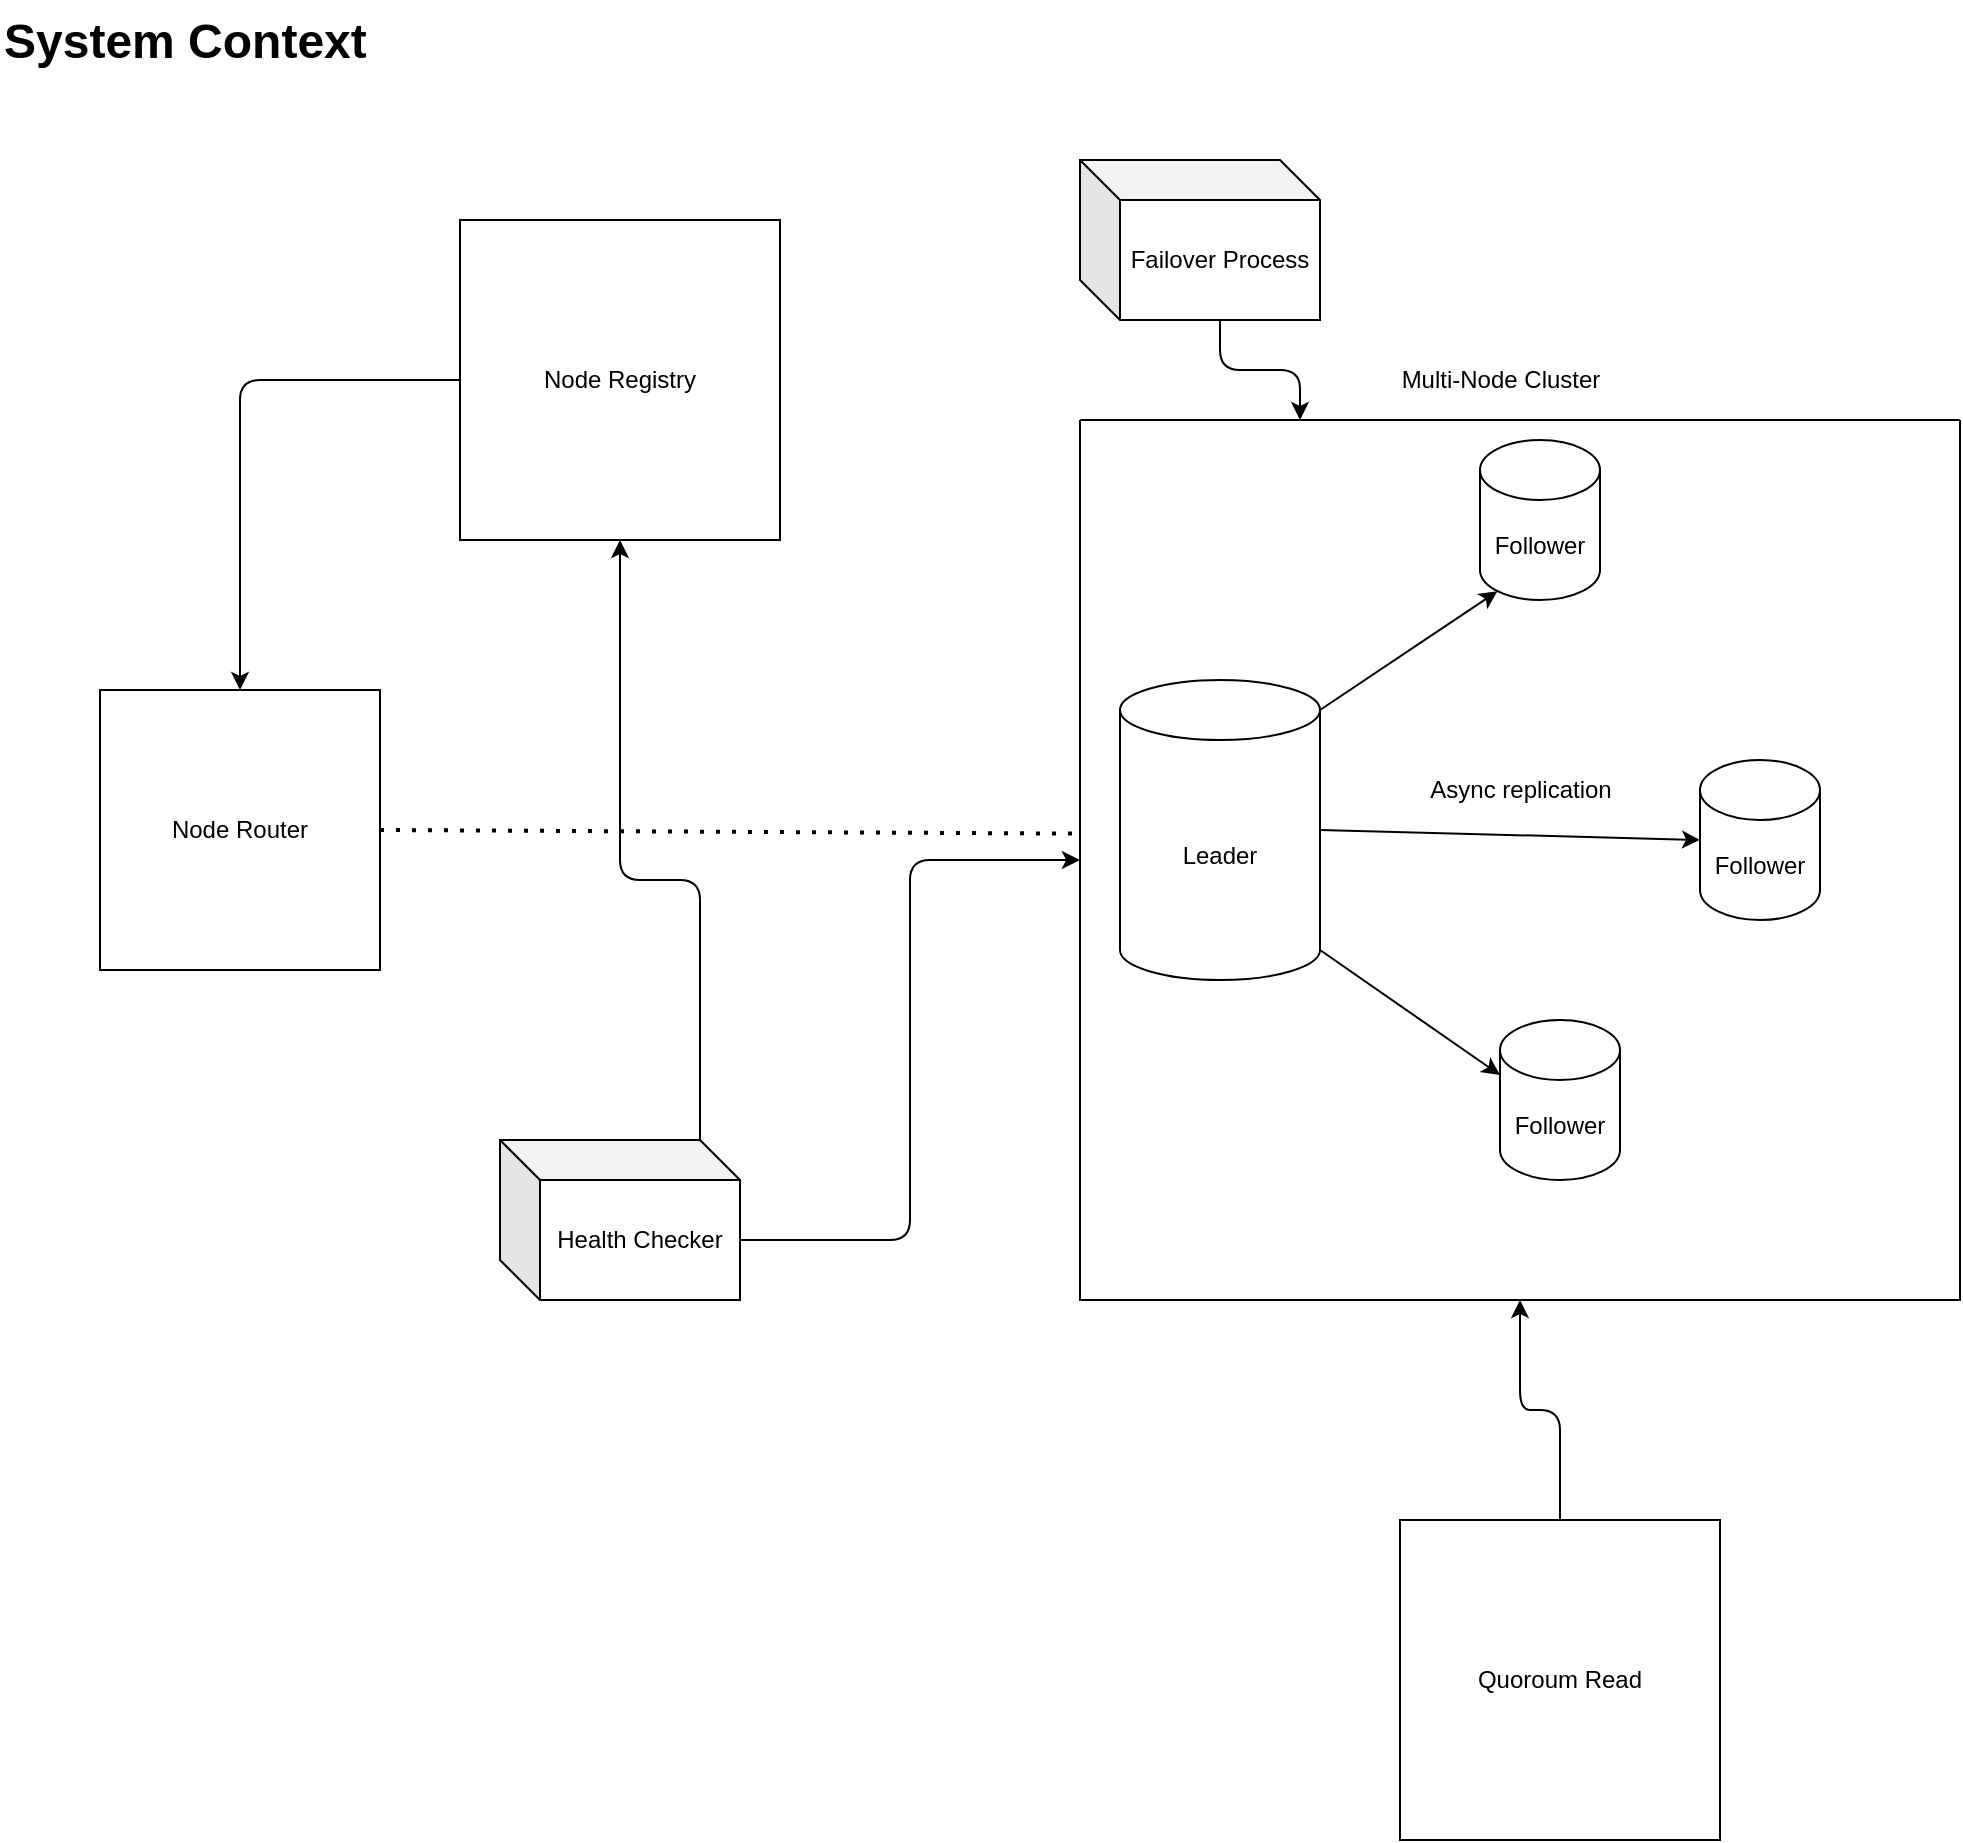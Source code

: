 <mxfile>
    <diagram id="Za0W1qb_h3sbJ9pRvx2K" name="System Context">
        <mxGraphModel dx="11350" dy="875" grid="1" gridSize="10" guides="1" tooltips="1" connect="1" arrows="1" fold="1" page="1" pageScale="1" pageWidth="10000" pageHeight="10000" math="0" shadow="0">
            <root>
                <mxCell id="0"/>
                <mxCell id="1" parent="0"/>
                <mxCell id="2" value="&lt;h1 style=&quot;margin-top: 0px;&quot;&gt;System Context&lt;/h1&gt;" style="text;html=1;whiteSpace=wrap;overflow=hidden;rounded=0;" parent="1" vertex="1">
                    <mxGeometry x="-9970" y="40" width="320" height="60" as="geometry"/>
                </mxCell>
                <mxCell id="53" style="edgeStyle=none;html=1;exitX=0.5;exitY=1;exitDx=0;exitDy=0;" parent="1" source="3" edge="1">
                    <mxGeometry relative="1" as="geometry">
                        <mxPoint x="-9660.176" y="310.588" as="targetPoint"/>
                    </mxGeometry>
                </mxCell>
                <mxCell id="55" style="edgeStyle=orthogonalEdgeStyle;html=1;exitX=0;exitY=0.5;exitDx=0;exitDy=0;entryX=0.5;entryY=0;entryDx=0;entryDy=0;" parent="1" source="3" target="5" edge="1">
                    <mxGeometry relative="1" as="geometry"/>
                </mxCell>
                <mxCell id="3" value="Node Registry" style="whiteSpace=wrap;html=1;aspect=fixed;" parent="1" vertex="1">
                    <mxGeometry x="-9740" y="150" width="160" height="160" as="geometry"/>
                </mxCell>
                <mxCell id="5" value="Node Router" style="whiteSpace=wrap;html=1;aspect=fixed;" parent="1" vertex="1">
                    <mxGeometry x="-9920" y="385" width="140" height="140" as="geometry"/>
                </mxCell>
                <mxCell id="7" value="Leader" style="shape=cylinder3;whiteSpace=wrap;html=1;boundedLbl=1;backgroundOutline=1;size=15;" parent="1" vertex="1">
                    <mxGeometry x="-9410" y="380" width="100" height="150" as="geometry"/>
                </mxCell>
                <mxCell id="8" value="Follower" style="shape=cylinder3;whiteSpace=wrap;html=1;boundedLbl=1;backgroundOutline=1;size=15;" parent="1" vertex="1">
                    <mxGeometry x="-9230" y="260" width="60" height="80" as="geometry"/>
                </mxCell>
                <mxCell id="9" value="Follower" style="shape=cylinder3;whiteSpace=wrap;html=1;boundedLbl=1;backgroundOutline=1;size=15;" parent="1" vertex="1">
                    <mxGeometry x="-9120" y="420" width="60" height="80" as="geometry"/>
                </mxCell>
                <mxCell id="10" value="Follower" style="shape=cylinder3;whiteSpace=wrap;html=1;boundedLbl=1;backgroundOutline=1;size=15;" parent="1" vertex="1">
                    <mxGeometry x="-9220" y="550" width="60" height="80" as="geometry"/>
                </mxCell>
                <mxCell id="11" style="edgeStyle=none;html=1;exitX=1;exitY=0;exitDx=0;exitDy=15;exitPerimeter=0;entryX=0.145;entryY=1;entryDx=0;entryDy=-4.35;entryPerimeter=0;" parent="1" source="7" target="8" edge="1">
                    <mxGeometry relative="1" as="geometry"/>
                </mxCell>
                <mxCell id="12" style="edgeStyle=none;html=1;exitX=1;exitY=0.5;exitDx=0;exitDy=0;exitPerimeter=0;entryX=0;entryY=0.5;entryDx=0;entryDy=0;entryPerimeter=0;" parent="1" source="7" target="9" edge="1">
                    <mxGeometry relative="1" as="geometry"/>
                </mxCell>
                <mxCell id="13" style="edgeStyle=none;html=1;exitX=1;exitY=1;exitDx=0;exitDy=-15;exitPerimeter=0;entryX=0;entryY=0;entryDx=0;entryDy=27.5;entryPerimeter=0;" parent="1" source="7" target="10" edge="1">
                    <mxGeometry relative="1" as="geometry"/>
                </mxCell>
                <mxCell id="56" style="edgeStyle=orthogonalEdgeStyle;html=1;exitX=0;exitY=0;exitDx=120;exitDy=50;exitPerimeter=0;entryX=0;entryY=0.5;entryDx=0;entryDy=0;" parent="1" source="18" target="23" edge="1">
                    <mxGeometry relative="1" as="geometry"/>
                </mxCell>
                <mxCell id="60" style="edgeStyle=orthogonalEdgeStyle;html=1;exitX=0;exitY=0;exitDx=100;exitDy=0;exitPerimeter=0;" parent="1" source="18" target="3" edge="1">
                    <mxGeometry relative="1" as="geometry">
                        <Array as="points">
                            <mxPoint x="-9620" y="480"/>
                            <mxPoint x="-9660" y="480"/>
                        </Array>
                    </mxGeometry>
                </mxCell>
                <mxCell id="18" value="Health Checker" style="shape=cube;whiteSpace=wrap;html=1;boundedLbl=1;backgroundOutline=1;darkOpacity=0.05;darkOpacity2=0.1;" parent="1" vertex="1">
                    <mxGeometry x="-9720" y="610" width="120" height="80" as="geometry"/>
                </mxCell>
                <mxCell id="61" style="edgeStyle=orthogonalEdgeStyle;html=1;exitX=0;exitY=0;exitDx=70;exitDy=80;exitPerimeter=0;entryX=0.25;entryY=0;entryDx=0;entryDy=0;" parent="1" source="21" target="23" edge="1">
                    <mxGeometry relative="1" as="geometry"/>
                </mxCell>
                <mxCell id="21" value="Failover Process" style="shape=cube;whiteSpace=wrap;html=1;boundedLbl=1;backgroundOutline=1;darkOpacity=0.05;darkOpacity2=0.1;" parent="1" vertex="1">
                    <mxGeometry x="-9430" y="120" width="120" height="80" as="geometry"/>
                </mxCell>
                <mxCell id="23" value="" style="swimlane;startSize=0;" parent="1" vertex="1">
                    <mxGeometry x="-9430" y="250" width="440" height="440" as="geometry"/>
                </mxCell>
                <mxCell id="43" value="Async replication" style="text;html=1;align=center;verticalAlign=middle;resizable=0;points=[];autosize=1;strokeColor=none;fillColor=none;" parent="23" vertex="1">
                    <mxGeometry x="165" y="170" width="110" height="30" as="geometry"/>
                </mxCell>
                <mxCell id="25" value="Multi-Node Cluster" style="text;html=1;align=center;verticalAlign=middle;resizable=0;points=[];autosize=1;strokeColor=none;fillColor=none;" parent="1" vertex="1">
                    <mxGeometry x="-9280" y="215" width="120" height="30" as="geometry"/>
                </mxCell>
                <mxCell id="62" style="edgeStyle=orthogonalEdgeStyle;html=1;entryX=0.5;entryY=1;entryDx=0;entryDy=0;" parent="1" source="30" target="23" edge="1">
                    <mxGeometry relative="1" as="geometry"/>
                </mxCell>
                <mxCell id="30" value="Quoroum Read" style="whiteSpace=wrap;html=1;aspect=fixed;" parent="1" vertex="1">
                    <mxGeometry x="-9270" y="800" width="160" height="160" as="geometry"/>
                </mxCell>
                <mxCell id="63" value="" style="endArrow=none;dashed=1;html=1;dashPattern=1 3;strokeWidth=2;exitX=1;exitY=0.5;exitDx=0;exitDy=0;entryX=-0.004;entryY=0.47;entryDx=0;entryDy=0;entryPerimeter=0;" parent="1" source="5" target="23" edge="1">
                    <mxGeometry width="50" height="50" relative="1" as="geometry">
                        <mxPoint x="-9410" y="610" as="sourcePoint"/>
                        <mxPoint x="-9440" y="470" as="targetPoint"/>
                    </mxGeometry>
                </mxCell>
            </root>
        </mxGraphModel>
    </diagram>
    <diagram id="d8zvd9bX9l0QV6RCtYiT" name="Container Diagram">
        <mxGraphModel dx="2077" dy="1346" grid="1" gridSize="10" guides="1" tooltips="1" connect="1" arrows="1" fold="1" page="1" pageScale="1" pageWidth="10000" pageHeight="10000" math="0" shadow="0">
            <root>
                <mxCell id="0"/>
                <mxCell id="1" parent="0"/>
                <mxCell id="rzViPqrUrXqYsCb6-TxO-6" style="edgeStyle=none;html=1;exitX=0;exitY=0.5;exitDx=0;exitDy=0;entryX=0.5;entryY=0;entryDx=0;entryDy=0;" edge="1" parent="1" source="rzViPqrUrXqYsCb6-TxO-1" target="ZrNUuhQDX01v9lTRxY3D-1">
                    <mxGeometry relative="1" as="geometry"/>
                </mxCell>
                <mxCell id="rzViPqrUrXqYsCb6-TxO-1" value="" style="whiteSpace=wrap;html=1;aspect=fixed;" vertex="1" parent="1">
                    <mxGeometry x="550" y="130" width="480" height="480" as="geometry"/>
                </mxCell>
                <mxCell id="X6nsKMDQwO9HM_RLX5Se-1" value="Container Diagram" style="text;strokeColor=none;fillColor=none;html=1;fontSize=24;fontStyle=1;verticalAlign=middle;align=center;" vertex="1" parent="1">
                    <mxGeometry x="30" y="10" width="200" height="70" as="geometry"/>
                </mxCell>
                <mxCell id="ZrNUuhQDX01v9lTRxY3D-1" value="" style="whiteSpace=wrap;html=1;aspect=fixed;" vertex="1" parent="1">
                    <mxGeometry x="40" y="520" width="470" height="470" as="geometry"/>
                </mxCell>
                <mxCell id="ZrNUuhQDX01v9lTRxY3D-2" value="Node Router" style="text;html=1;align=center;verticalAlign=middle;resizable=0;points=[];autosize=1;strokeColor=none;fillColor=none;" vertex="1" parent="1">
                    <mxGeometry x="40" y="480" width="90" height="30" as="geometry"/>
                </mxCell>
                <mxCell id="p42ME-GSs9-6xY9s_jFP-1" value="Node Event Consumer&lt;div&gt;consumes event from health checker communicating with Node map to add or remove nodes. Sending dead leader event to failover&lt;/div&gt;" style="whiteSpace=wrap;html=1;aspect=fixed;" vertex="1" parent="1">
                    <mxGeometry x="800" y="270" width="200" height="200" as="geometry"/>
                </mxCell>
                <mxCell id="r1j6yeN-ofgW507uEtCL-1" value="Routing Algorithm&lt;div&gt;responsible for sending the respective request (e.g. Round Robin) including knowing writes go to a leader&lt;/div&gt;" style="whiteSpace=wrap;html=1;aspect=fixed;" vertex="1" parent="1">
                    <mxGeometry x="60" y="660" width="200" height="200" as="geometry"/>
                </mxCell>
                <mxCell id="Aotsa2FnFiPXvb8GM3Xf-1" value="Dead Leader Writer&lt;div&gt;responsible for sending any write request to a message queue. Takes over write request when leader node is declared dead&lt;/div&gt;" style="whiteSpace=wrap;html=1;aspect=fixed;" vertex="1" parent="1">
                    <mxGeometry x="280" y="660" width="200" height="200" as="geometry"/>
                </mxCell>
                <mxCell id="rzViPqrUrXqYsCb6-TxO-2" value="Node Registry" style="text;html=1;align=center;verticalAlign=middle;resizable=0;points=[];autosize=1;strokeColor=none;fillColor=none;" vertex="1" parent="1">
                    <mxGeometry x="550" y="90" width="100" height="30" as="geometry"/>
                </mxCell>
                <mxCell id="ZrNUuhQDX01v9lTRxY3D-3" value="Node Map&amp;nbsp;&lt;div&gt;responsbile for keeping up to date source of truth for nodes within cluster&lt;/div&gt;" style="whiteSpace=wrap;html=1;aspect=fixed;" vertex="1" parent="1">
                    <mxGeometry x="570" y="270" width="200" height="200" as="geometry"/>
                </mxCell>
                <mxCell id="rG46hLfEoKRTjfuRTqQA-6" style="edgeStyle=none;html=1;" edge="1" parent="1" source="rG46hLfEoKRTjfuRTqQA-2">
                    <mxGeometry relative="1" as="geometry">
                        <mxPoint x="840" y="620" as="targetPoint"/>
                    </mxGeometry>
                </mxCell>
                <mxCell id="rG46hLfEoKRTjfuRTqQA-2" value="" style="whiteSpace=wrap;html=1;aspect=fixed;" vertex="1" parent="1">
                    <mxGeometry x="600" y="1170" width="500" height="500" as="geometry"/>
                </mxCell>
                <mxCell id="rG46hLfEoKRTjfuRTqQA-3" value="Health Checker" style="text;html=1;align=center;verticalAlign=middle;resizable=0;points=[];autosize=1;strokeColor=none;fillColor=none;" vertex="1" parent="1">
                    <mxGeometry x="600" y="1140" width="110" height="30" as="geometry"/>
                </mxCell>
                <mxCell id="rG46hLfEoKRTjfuRTqQA-4" value="Heart Beat&lt;div&gt;Sends Heart Beats to node cluster to check health of nodes off some arbritray hearbeat method&lt;/div&gt;" style="whiteSpace=wrap;html=1;aspect=fixed;" vertex="1" parent="1">
                    <mxGeometry x="870" y="1280" width="210" height="210" as="geometry"/>
                </mxCell>
                <mxCell id="rG46hLfEoKRTjfuRTqQA-5" value="Health Event Publisher&lt;div&gt;Publishes to Node registry subscriber events of nodes dying&lt;/div&gt;" style="whiteSpace=wrap;html=1;aspect=fixed;" vertex="1" parent="1">
                    <mxGeometry x="620" y="1280" width="210" height="210" as="geometry"/>
                </mxCell>
            </root>
        </mxGraphModel>
    </diagram>
</mxfile>
